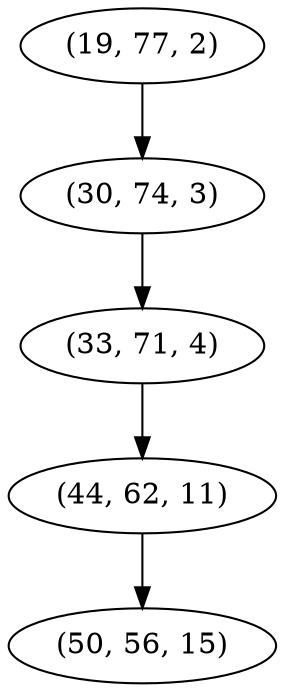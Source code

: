 digraph tree {
    "(19, 77, 2)";
    "(30, 74, 3)";
    "(33, 71, 4)";
    "(44, 62, 11)";
    "(50, 56, 15)";
    "(19, 77, 2)" -> "(30, 74, 3)";
    "(30, 74, 3)" -> "(33, 71, 4)";
    "(33, 71, 4)" -> "(44, 62, 11)";
    "(44, 62, 11)" -> "(50, 56, 15)";
}
